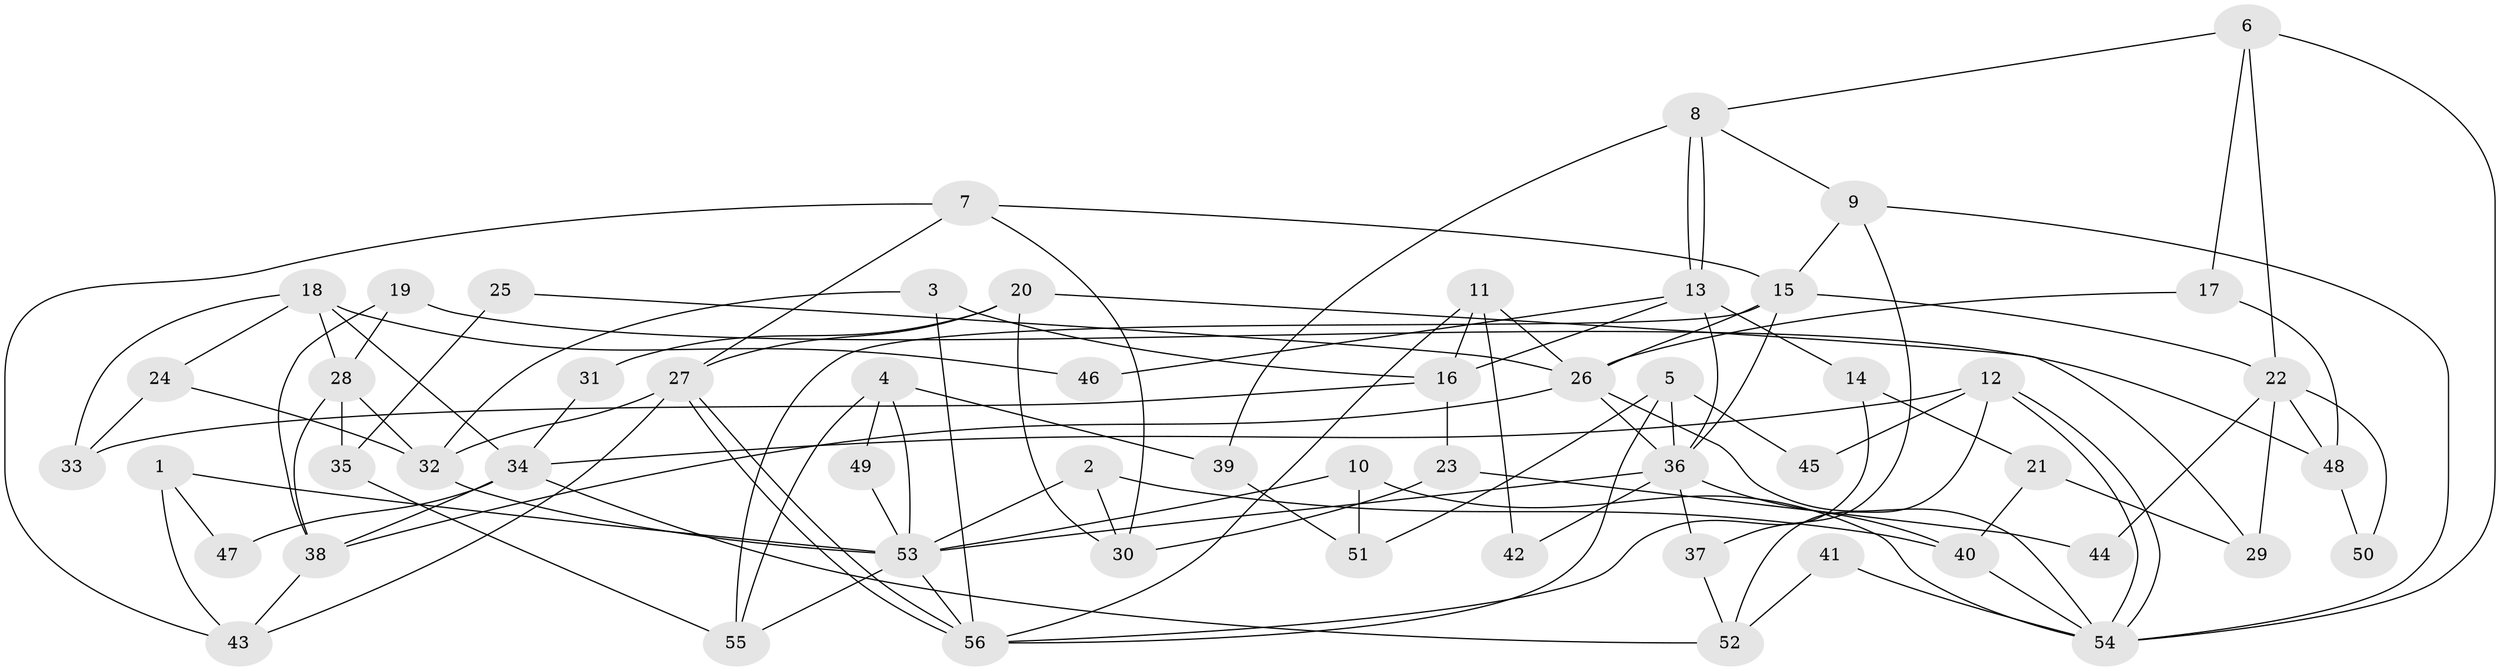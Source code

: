 // coarse degree distribution, {3: 0.23076923076923078, 9: 0.02564102564102564, 6: 0.20512820512820512, 4: 0.10256410256410256, 5: 0.20512820512820512, 11: 0.02564102564102564, 2: 0.15384615384615385, 7: 0.02564102564102564, 8: 0.02564102564102564}
// Generated by graph-tools (version 1.1) at 2025/52/02/27/25 19:52:06]
// undirected, 56 vertices, 112 edges
graph export_dot {
graph [start="1"]
  node [color=gray90,style=filled];
  1;
  2;
  3;
  4;
  5;
  6;
  7;
  8;
  9;
  10;
  11;
  12;
  13;
  14;
  15;
  16;
  17;
  18;
  19;
  20;
  21;
  22;
  23;
  24;
  25;
  26;
  27;
  28;
  29;
  30;
  31;
  32;
  33;
  34;
  35;
  36;
  37;
  38;
  39;
  40;
  41;
  42;
  43;
  44;
  45;
  46;
  47;
  48;
  49;
  50;
  51;
  52;
  53;
  54;
  55;
  56;
  1 -- 53;
  1 -- 43;
  1 -- 47;
  2 -- 30;
  2 -- 53;
  2 -- 40;
  3 -- 32;
  3 -- 56;
  3 -- 16;
  4 -- 53;
  4 -- 39;
  4 -- 49;
  4 -- 55;
  5 -- 36;
  5 -- 56;
  5 -- 45;
  5 -- 51;
  6 -- 54;
  6 -- 8;
  6 -- 17;
  6 -- 22;
  7 -- 43;
  7 -- 15;
  7 -- 27;
  7 -- 30;
  8 -- 13;
  8 -- 13;
  8 -- 9;
  8 -- 39;
  9 -- 15;
  9 -- 54;
  9 -- 37;
  10 -- 53;
  10 -- 54;
  10 -- 51;
  11 -- 16;
  11 -- 56;
  11 -- 26;
  11 -- 42;
  12 -- 34;
  12 -- 54;
  12 -- 54;
  12 -- 45;
  12 -- 52;
  13 -- 36;
  13 -- 14;
  13 -- 16;
  13 -- 46;
  14 -- 56;
  14 -- 21;
  15 -- 55;
  15 -- 26;
  15 -- 22;
  15 -- 36;
  16 -- 23;
  16 -- 33;
  17 -- 26;
  17 -- 48;
  18 -- 24;
  18 -- 34;
  18 -- 28;
  18 -- 33;
  18 -- 46;
  19 -- 48;
  19 -- 28;
  19 -- 38;
  20 -- 27;
  20 -- 29;
  20 -- 30;
  20 -- 31;
  21 -- 40;
  21 -- 29;
  22 -- 29;
  22 -- 44;
  22 -- 48;
  22 -- 50;
  23 -- 30;
  23 -- 44;
  24 -- 32;
  24 -- 33;
  25 -- 35;
  25 -- 26;
  26 -- 36;
  26 -- 38;
  26 -- 54;
  27 -- 56;
  27 -- 56;
  27 -- 32;
  27 -- 43;
  28 -- 38;
  28 -- 32;
  28 -- 35;
  31 -- 34;
  32 -- 53;
  34 -- 52;
  34 -- 38;
  34 -- 47;
  35 -- 55;
  36 -- 40;
  36 -- 37;
  36 -- 42;
  36 -- 53;
  37 -- 52;
  38 -- 43;
  39 -- 51;
  40 -- 54;
  41 -- 54;
  41 -- 52;
  48 -- 50;
  49 -- 53;
  53 -- 55;
  53 -- 56;
}
